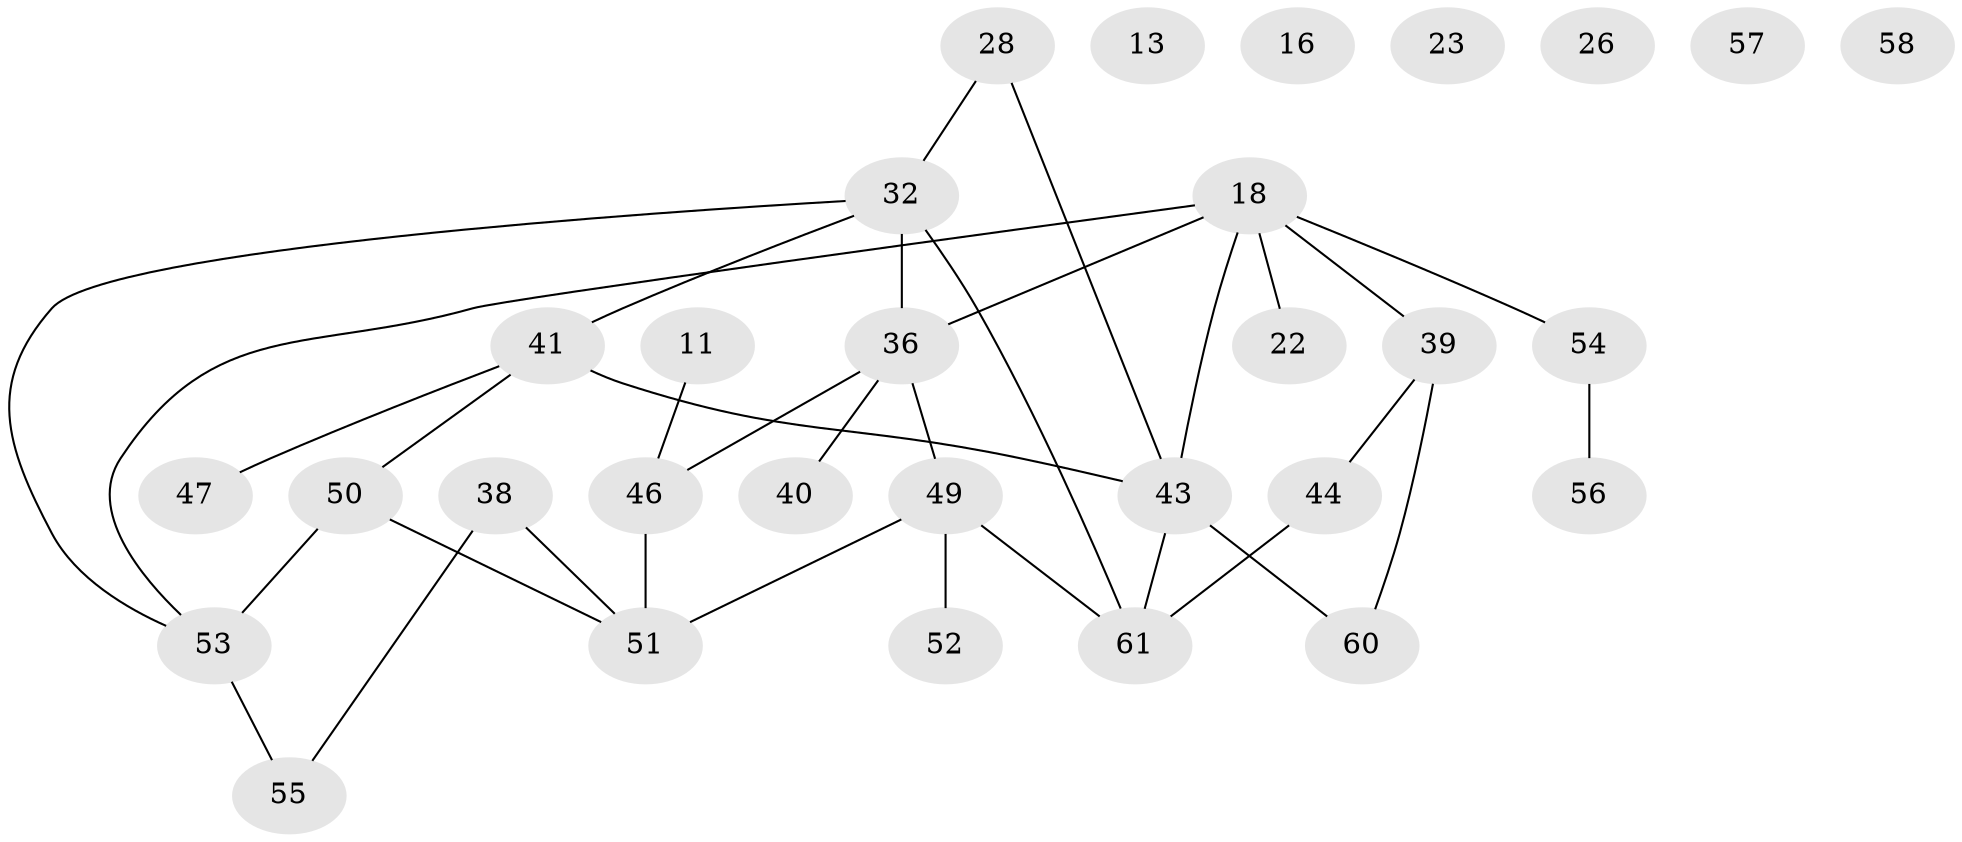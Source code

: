 // original degree distribution, {4: 0.13114754098360656, 2: 0.19672131147540983, 1: 0.32786885245901637, 3: 0.21311475409836064, 5: 0.08196721311475409, 0: 0.04918032786885246}
// Generated by graph-tools (version 1.1) at 2025/39/03/09/25 04:39:35]
// undirected, 30 vertices, 34 edges
graph export_dot {
graph [start="1"]
  node [color=gray90,style=filled];
  11;
  13;
  16 [super="+3"];
  18 [super="+5+12+15"];
  22;
  23 [super="+8"];
  26 [super="+6"];
  28;
  32 [super="+20"];
  36 [super="+24"];
  38;
  39;
  40 [super="+10+27"];
  41 [super="+19"];
  43 [super="+33+17+25"];
  44;
  46 [super="+30"];
  47;
  49 [super="+45"];
  50 [super="+29+37"];
  51;
  52;
  53 [super="+9+21+14"];
  54;
  55 [super="+31"];
  56 [super="+2"];
  57;
  58;
  60;
  61 [super="+59+7"];
  11 -- 46;
  18 -- 39 [weight=2];
  18 -- 53;
  18 -- 54;
  18 -- 36 [weight=2];
  18 -- 22;
  18 -- 43;
  28 -- 32;
  28 -- 43;
  32 -- 41;
  32 -- 36 [weight=2];
  32 -- 53;
  32 -- 61;
  36 -- 46;
  36 -- 40;
  36 -- 49;
  38 -- 51;
  38 -- 55;
  39 -- 44;
  39 -- 60;
  41 -- 47;
  41 -- 50;
  41 -- 43 [weight=2];
  43 -- 60;
  43 -- 61;
  44 -- 61;
  46 -- 51 [weight=2];
  49 -- 51;
  49 -- 52;
  49 -- 61;
  50 -- 53;
  50 -- 51;
  53 -- 55;
  54 -- 56;
}

